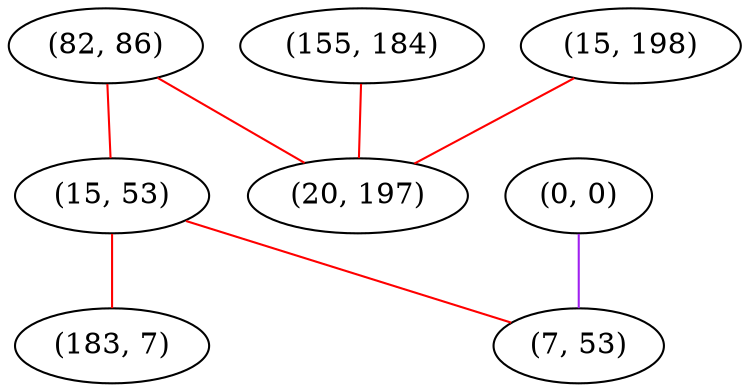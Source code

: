 graph "" {
"(82, 86)";
"(155, 184)";
"(15, 53)";
"(0, 0)";
"(15, 198)";
"(7, 53)";
"(20, 197)";
"(183, 7)";
"(82, 86)" -- "(20, 197)"  [color=red, key=0, weight=1];
"(82, 86)" -- "(15, 53)"  [color=red, key=0, weight=1];
"(155, 184)" -- "(20, 197)"  [color=red, key=0, weight=1];
"(15, 53)" -- "(7, 53)"  [color=red, key=0, weight=1];
"(15, 53)" -- "(183, 7)"  [color=red, key=0, weight=1];
"(0, 0)" -- "(7, 53)"  [color=purple, key=0, weight=4];
"(15, 198)" -- "(20, 197)"  [color=red, key=0, weight=1];
}
